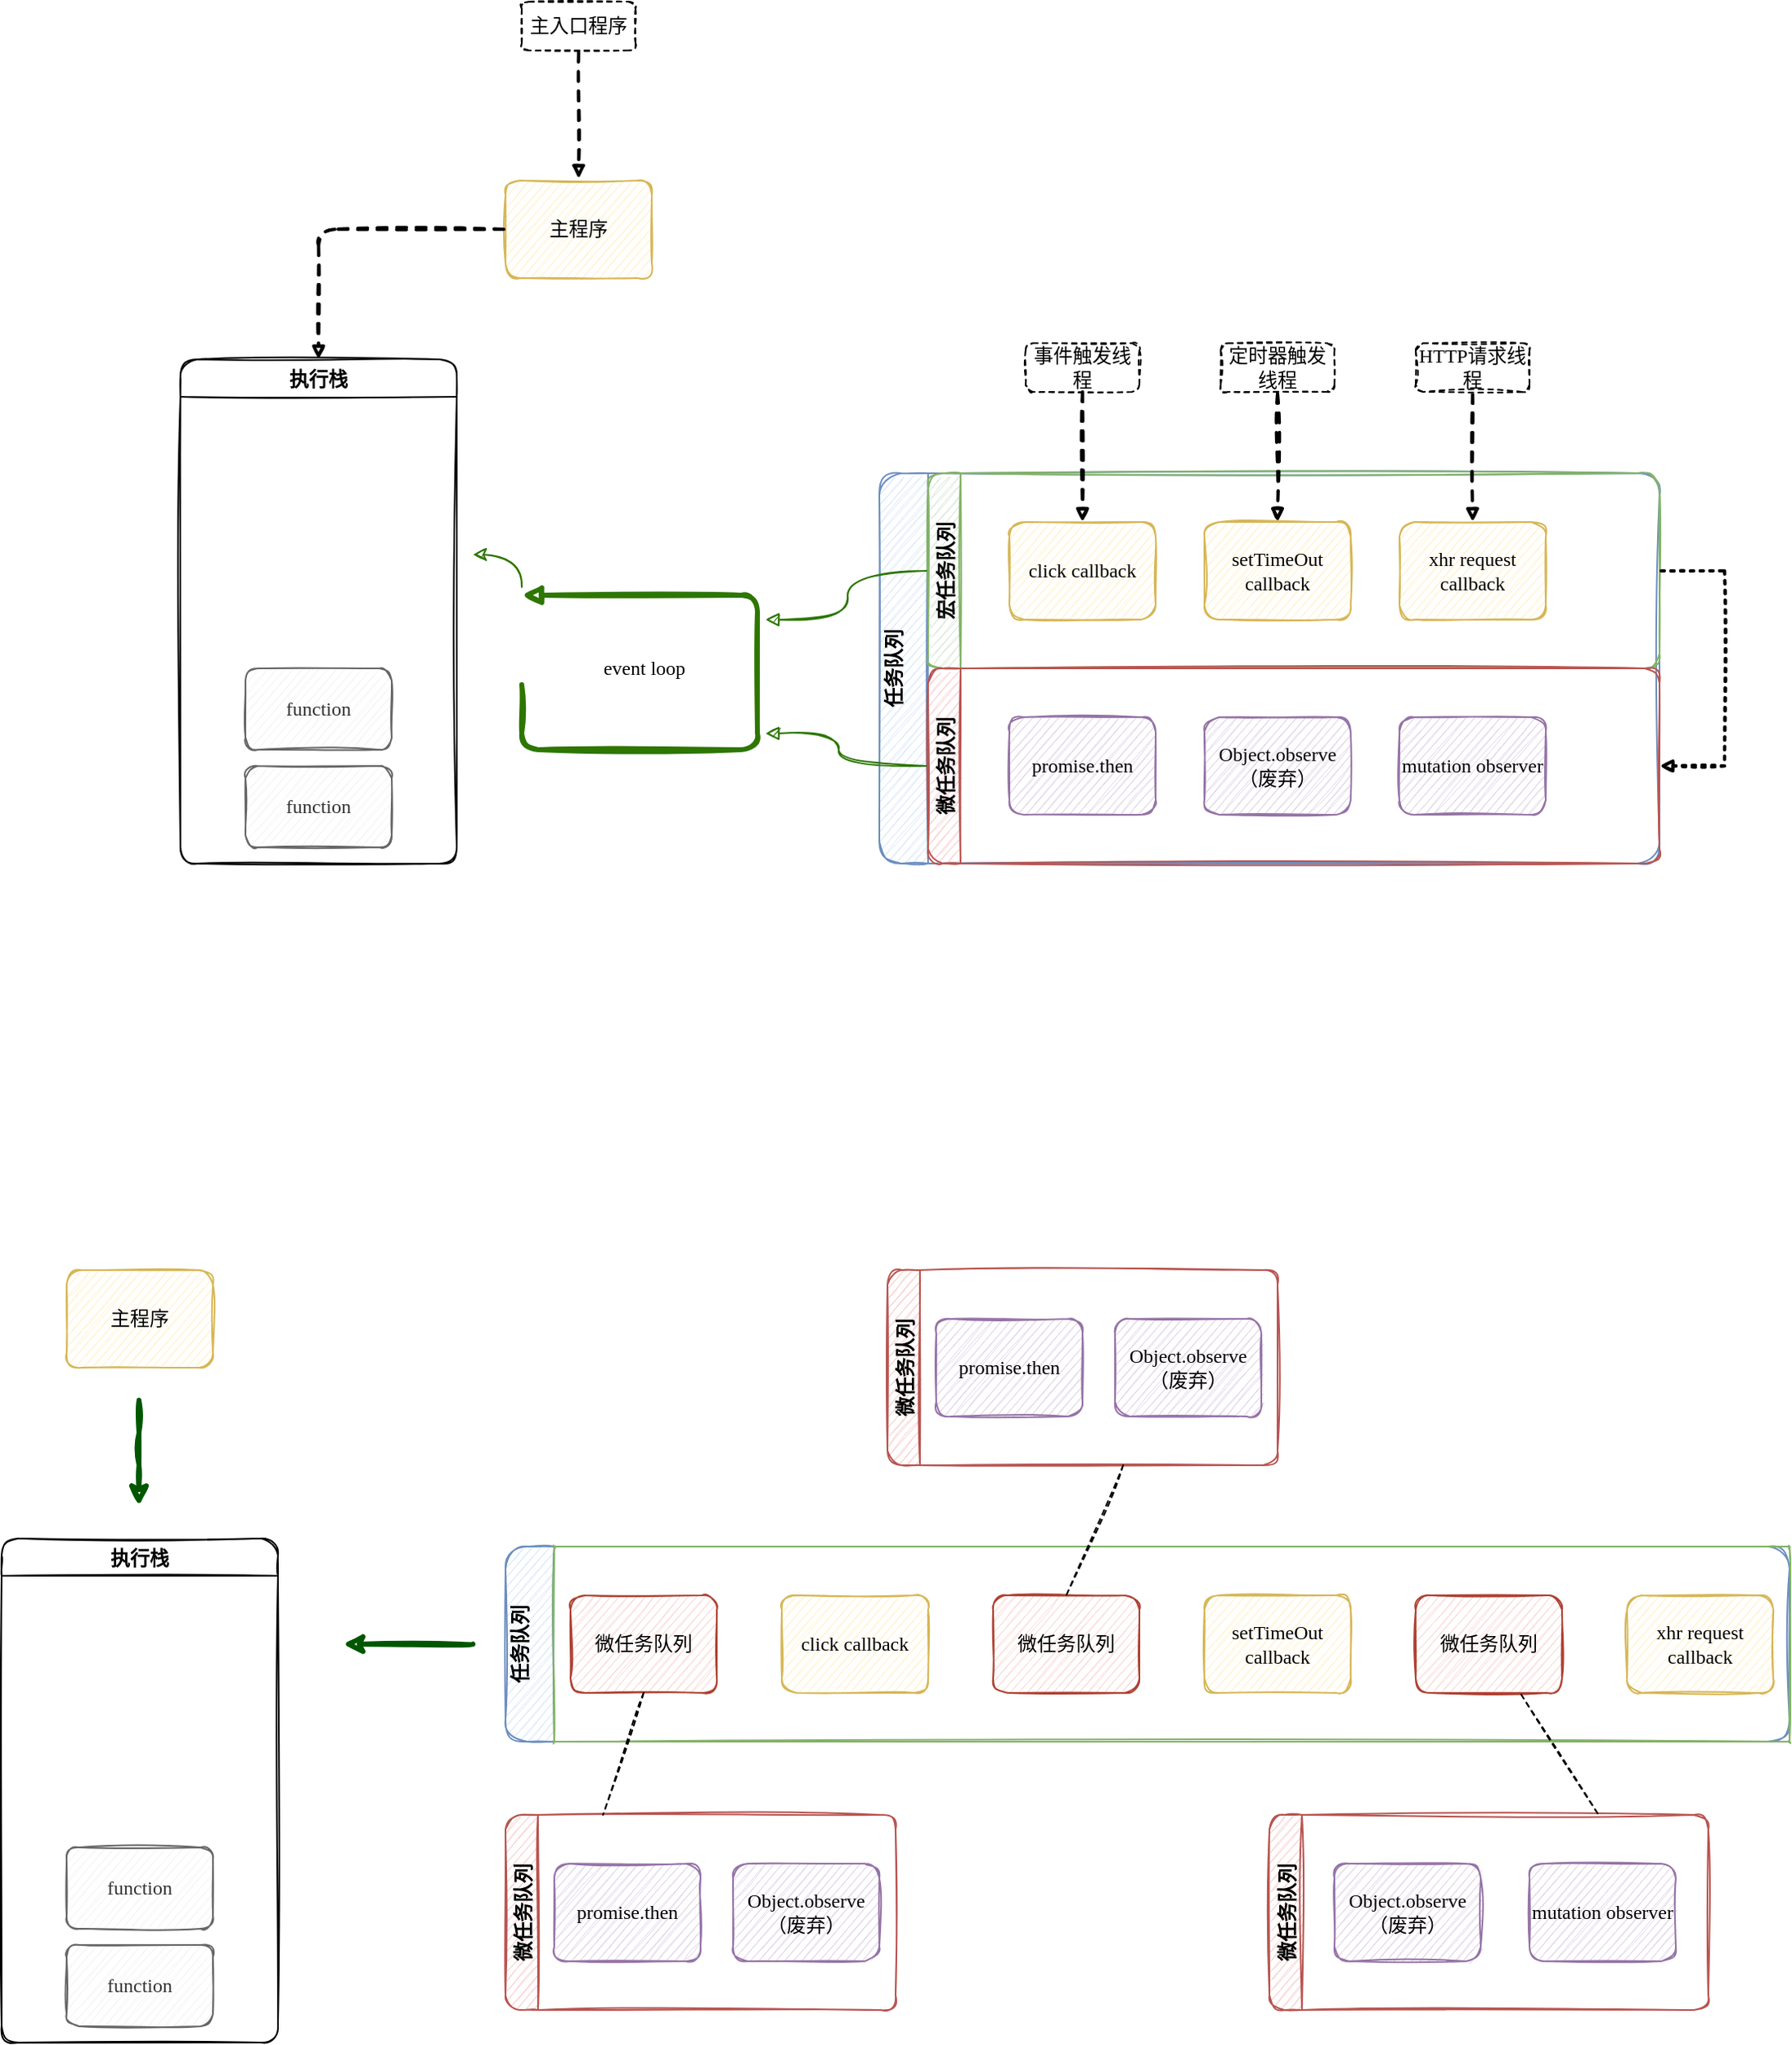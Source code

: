 <mxfile version="15.4.0" type="device"><diagram id="iSm8vgpcfrJE6uvf1arg" name="Page-1"><mxGraphModel dx="1106" dy="852" grid="1" gridSize="10" guides="1" tooltips="1" connect="1" arrows="1" fold="1" page="1" pageScale="1" pageWidth="1200" pageHeight="1920" math="0" shadow="0"><root><mxCell id="0"/><mxCell id="1" parent="0"/><mxCell id="31snEfwx6MOWvKtCO46y-2" value="任务队列&#10;" style="swimlane;childLayout=stackLayout;resizeParent=1;resizeParentMax=0;horizontal=0;startSize=30;horizontalStack=0;sketch=1;fillColor=#dae8fc;strokeColor=#6c8ebf;rounded=1;fontFamily=Comic Sans MS;" vertex="1" parent="1"><mxGeometry x="610" y="420" width="480" height="240" as="geometry"><mxRectangle x="610" y="420" width="30" height="70" as="alternateBounds"/></mxGeometry></mxCell><mxCell id="31snEfwx6MOWvKtCO46y-3" value="宏任务队列" style="swimlane;startSize=20;horizontal=0;sketch=1;fillColor=#d5e8d4;strokeColor=#82b366;rounded=1;fontFamily=Comic Sans MS;" vertex="1" parent="31snEfwx6MOWvKtCO46y-2"><mxGeometry x="30" width="450" height="120" as="geometry"/></mxCell><mxCell id="31snEfwx6MOWvKtCO46y-1" value="主程序" style="whiteSpace=wrap;html=1;fillColor=#fff2cc;strokeColor=#d6b656;sketch=1;rounded=1;fontFamily=Comic Sans MS;" vertex="1" parent="31snEfwx6MOWvKtCO46y-3"><mxGeometry x="-260" y="-180" width="90" height="60" as="geometry"/></mxCell><mxCell id="31snEfwx6MOWvKtCO46y-6" value="click callback" style="whiteSpace=wrap;html=1;fillColor=#fff2cc;strokeColor=#d6b656;sketch=1;rounded=1;fontFamily=Comic Sans MS;" vertex="1" parent="31snEfwx6MOWvKtCO46y-3"><mxGeometry x="50" y="30" width="90" height="60" as="geometry"/></mxCell><mxCell id="31snEfwx6MOWvKtCO46y-7" value="setTimeOut&lt;br&gt;callback" style="whiteSpace=wrap;html=1;fillColor=#fff2cc;strokeColor=#d6b656;sketch=1;rounded=1;fontFamily=Comic Sans MS;" vertex="1" parent="31snEfwx6MOWvKtCO46y-3"><mxGeometry x="170" y="30" width="90" height="60" as="geometry"/></mxCell><mxCell id="31snEfwx6MOWvKtCO46y-8" value="xhr request&lt;br&gt;callback" style="whiteSpace=wrap;html=1;fillColor=#fff2cc;strokeColor=#d6b656;sketch=1;rounded=1;fontFamily=Comic Sans MS;" vertex="1" parent="31snEfwx6MOWvKtCO46y-3"><mxGeometry x="290" y="30" width="90" height="60" as="geometry"/></mxCell><mxCell id="31snEfwx6MOWvKtCO46y-4" value="微任务队列" style="swimlane;startSize=20;horizontal=0;sketch=1;fillColor=#f8cecc;strokeColor=#b85450;rounded=1;fontFamily=Comic Sans MS;" vertex="1" parent="31snEfwx6MOWvKtCO46y-2"><mxGeometry x="30" y="120" width="450" height="120" as="geometry"/></mxCell><mxCell id="31snEfwx6MOWvKtCO46y-9" value="promise.then" style="whiteSpace=wrap;html=1;fillColor=#e1d5e7;strokeColor=#9673a6;sketch=1;rounded=1;fontFamily=Comic Sans MS;" vertex="1" parent="31snEfwx6MOWvKtCO46y-4"><mxGeometry x="50" y="30" width="90" height="60" as="geometry"/></mxCell><mxCell id="31snEfwx6MOWvKtCO46y-10" value="Object.observe （废弃）" style="whiteSpace=wrap;html=1;fillColor=#e1d5e7;strokeColor=#9673a6;sketch=1;rounded=1;fontFamily=Comic Sans MS;" vertex="1" parent="31snEfwx6MOWvKtCO46y-4"><mxGeometry x="170" y="30" width="90" height="60" as="geometry"/></mxCell><mxCell id="31snEfwx6MOWvKtCO46y-11" value="mutation observer" style="whiteSpace=wrap;html=1;fillColor=#e1d5e7;strokeColor=#9673a6;sketch=1;rounded=1;fontFamily=Comic Sans MS;" vertex="1" parent="31snEfwx6MOWvKtCO46y-4"><mxGeometry x="290" y="30" width="90" height="60" as="geometry"/></mxCell><mxCell id="31snEfwx6MOWvKtCO46y-13" value="" style="endArrow=block;html=1;sketch=1;edgeStyle=orthogonalEdgeStyle;fillColor=#60a917;strokeColor=#2D7600;endFill=1;strokeWidth=3;fontFamily=Comic Sans MS;jumpStyle=none;" edge="1" parent="1"><mxGeometry width="50" height="50" relative="1" as="geometry"><mxPoint x="390" y="550" as="sourcePoint"/><mxPoint x="390" y="495" as="targetPoint"/><Array as="points"><mxPoint x="390" y="590"/><mxPoint x="535" y="590"/><mxPoint x="535" y="495"/></Array></mxGeometry></mxCell><mxCell id="31snEfwx6MOWvKtCO46y-17" value="执行栈" style="swimlane;sketch=1;rounded=1;fontFamily=Comic Sans MS;" vertex="1" parent="1"><mxGeometry x="180" y="350" width="170" height="310" as="geometry"/></mxCell><mxCell id="31snEfwx6MOWvKtCO46y-18" value="function" style="whiteSpace=wrap;html=1;sketch=1;fillColor=#f5f5f5;strokeColor=#666666;fontColor=#333333;rounded=1;fontFamily=Comic Sans MS;" vertex="1" parent="31snEfwx6MOWvKtCO46y-17"><mxGeometry x="40" y="250" width="90" height="50" as="geometry"/></mxCell><mxCell id="31snEfwx6MOWvKtCO46y-21" value="function" style="whiteSpace=wrap;html=1;sketch=1;fillColor=#f5f5f5;strokeColor=#666666;fontColor=#333333;rounded=1;fontFamily=Comic Sans MS;" vertex="1" parent="31snEfwx6MOWvKtCO46y-17"><mxGeometry x="40" y="190" width="90" height="50" as="geometry"/></mxCell><mxCell id="31snEfwx6MOWvKtCO46y-28" value="" style="edgeStyle=orthogonalEdgeStyle;sketch=1;orthogonalLoop=1;jettySize=auto;html=1;startSize=1;endSize=4;sourcePerimeterSpacing=1;targetPerimeterSpacing=1;strokeColor=default;strokeWidth=2;endArrow=block;endFill=1;dashed=1;fontFamily=Comic Sans MS;" edge="1" parent="1" source="31snEfwx6MOWvKtCO46y-22" target="31snEfwx6MOWvKtCO46y-1"><mxGeometry relative="1" as="geometry"/></mxCell><mxCell id="31snEfwx6MOWvKtCO46y-22" value="主入口程序" style="whiteSpace=wrap;html=1;sketch=1;dashed=1;rounded=1;fontFamily=Comic Sans MS;" vertex="1" parent="1"><mxGeometry x="390" y="130" width="70" height="30" as="geometry"/></mxCell><mxCell id="31snEfwx6MOWvKtCO46y-32" style="edgeStyle=orthogonalEdgeStyle;sketch=1;orthogonalLoop=1;jettySize=auto;html=1;exitX=0.5;exitY=1;exitDx=0;exitDy=0;dashed=1;endArrow=block;endFill=1;startSize=1;endSize=4;sourcePerimeterSpacing=1;targetPerimeterSpacing=1;strokeColor=default;strokeWidth=2;entryX=0.5;entryY=0;entryDx=0;entryDy=0;fontFamily=Comic Sans MS;" edge="1" parent="1" source="31snEfwx6MOWvKtCO46y-29" target="31snEfwx6MOWvKtCO46y-6"><mxGeometry relative="1" as="geometry"><mxPoint x="725" y="440" as="targetPoint"/></mxGeometry></mxCell><mxCell id="31snEfwx6MOWvKtCO46y-29" value="事件触发线程" style="whiteSpace=wrap;html=1;sketch=1;dashed=1;rounded=1;fontFamily=Comic Sans MS;" vertex="1" parent="1"><mxGeometry x="700" y="340" width="70" height="30" as="geometry"/></mxCell><mxCell id="31snEfwx6MOWvKtCO46y-33" style="edgeStyle=orthogonalEdgeStyle;sketch=1;orthogonalLoop=1;jettySize=auto;html=1;entryX=0.5;entryY=0;entryDx=0;entryDy=0;dashed=1;endArrow=block;endFill=1;startSize=1;endSize=4;sourcePerimeterSpacing=1;targetPerimeterSpacing=1;strokeColor=default;strokeWidth=2;fontFamily=Comic Sans MS;" edge="1" parent="1" source="31snEfwx6MOWvKtCO46y-30" target="31snEfwx6MOWvKtCO46y-7"><mxGeometry relative="1" as="geometry"/></mxCell><mxCell id="31snEfwx6MOWvKtCO46y-30" value="定时器触发线程" style="whiteSpace=wrap;html=1;sketch=1;dashed=1;rounded=1;fontFamily=Comic Sans MS;" vertex="1" parent="1"><mxGeometry x="820" y="340" width="70" height="30" as="geometry"/></mxCell><mxCell id="31snEfwx6MOWvKtCO46y-34" style="edgeStyle=orthogonalEdgeStyle;sketch=1;orthogonalLoop=1;jettySize=auto;html=1;entryX=0.5;entryY=0;entryDx=0;entryDy=0;dashed=1;endArrow=block;endFill=1;startSize=1;endSize=4;sourcePerimeterSpacing=1;targetPerimeterSpacing=1;strokeColor=default;strokeWidth=2;fontFamily=Comic Sans MS;" edge="1" parent="1" source="31snEfwx6MOWvKtCO46y-31" target="31snEfwx6MOWvKtCO46y-8"><mxGeometry relative="1" as="geometry"/></mxCell><mxCell id="31snEfwx6MOWvKtCO46y-31" value="HTTP请求线程" style="whiteSpace=wrap;html=1;sketch=1;dashed=1;rounded=1;fontFamily=Comic Sans MS;" vertex="1" parent="1"><mxGeometry x="940" y="340" width="70" height="30" as="geometry"/></mxCell><mxCell id="31snEfwx6MOWvKtCO46y-36" style="edgeStyle=orthogonalEdgeStyle;sketch=1;orthogonalLoop=1;jettySize=auto;html=1;entryX=0.5;entryY=0;entryDx=0;entryDy=0;dashed=1;endArrow=block;endFill=1;startSize=1;endSize=4;sourcePerimeterSpacing=1;targetPerimeterSpacing=1;strokeColor=default;strokeWidth=2;fontFamily=Comic Sans MS;" edge="1" parent="1" source="31snEfwx6MOWvKtCO46y-1" target="31snEfwx6MOWvKtCO46y-17"><mxGeometry relative="1" as="geometry"/></mxCell><mxCell id="31snEfwx6MOWvKtCO46y-37" value="event loop&lt;br&gt;" style="text;html=1;align=center;verticalAlign=middle;resizable=0;points=[];autosize=1;strokeColor=none;fillColor=none;fontFamily=Comic Sans MS;" vertex="1" parent="1"><mxGeometry x="430" y="530" width="70" height="20" as="geometry"/></mxCell><mxCell id="31snEfwx6MOWvKtCO46y-39" style="edgeStyle=orthogonalEdgeStyle;rounded=0;sketch=1;orthogonalLoop=1;jettySize=auto;html=1;dashed=1;endArrow=block;endFill=1;startSize=1;endSize=4;sourcePerimeterSpacing=1;targetPerimeterSpacing=1;strokeColor=default;strokeWidth=2;dashPattern=1 2;fontFamily=Comic Sans MS;" edge="1" parent="1" source="31snEfwx6MOWvKtCO46y-3"><mxGeometry relative="1" as="geometry"><mxPoint x="1090" y="600" as="targetPoint"/><Array as="points"><mxPoint x="1130" y="480"/><mxPoint x="1130" y="600"/></Array></mxGeometry></mxCell><mxCell id="31snEfwx6MOWvKtCO46y-41" style="edgeStyle=orthogonalEdgeStyle;sketch=1;jumpStyle=none;orthogonalLoop=1;jettySize=auto;html=1;fontFamily=Comic Sans MS;endArrow=block;endFill=1;sourcePerimeterSpacing=1;targetPerimeterSpacing=1;strokeColor=#2D7600;strokeWidth=1;curved=1;fillColor=#60a917;" edge="1" parent="1" source="31snEfwx6MOWvKtCO46y-4"><mxGeometry relative="1" as="geometry"><mxPoint x="540" y="580" as="targetPoint"/><Array as="points"><mxPoint x="585" y="600"/><mxPoint x="585" y="580"/></Array></mxGeometry></mxCell><mxCell id="31snEfwx6MOWvKtCO46y-42" style="edgeStyle=orthogonalEdgeStyle;curved=1;sketch=1;jumpStyle=none;orthogonalLoop=1;jettySize=auto;html=1;fontFamily=Comic Sans MS;endArrow=block;endFill=1;sourcePerimeterSpacing=1;targetPerimeterSpacing=1;strokeColor=#2D7600;strokeWidth=1;fillColor=#60a917;" edge="1" parent="1" source="31snEfwx6MOWvKtCO46y-3"><mxGeometry relative="1" as="geometry"><mxPoint x="540" y="510" as="targetPoint"/></mxGeometry></mxCell><mxCell id="31snEfwx6MOWvKtCO46y-44" value="" style="curved=1;endArrow=classic;html=1;sketch=1;fontFamily=Comic Sans MS;sourcePerimeterSpacing=1;targetPerimeterSpacing=1;strokeColor=#2D7600;strokeWidth=1;edgeStyle=orthogonalEdgeStyle;jumpStyle=none;fillColor=#60a917;" edge="1" parent="1"><mxGeometry width="50" height="50" relative="1" as="geometry"><mxPoint x="390" y="490" as="sourcePoint"/><mxPoint x="360" y="470" as="targetPoint"/><Array as="points"><mxPoint x="390" y="470"/></Array></mxGeometry></mxCell><mxCell id="31snEfwx6MOWvKtCO46y-48" value="微任务队列" style="swimlane;startSize=20;horizontal=0;sketch=1;fillColor=#f8cecc;strokeColor=#b85450;rounded=1;fontFamily=Comic Sans MS;" vertex="1" parent="1"><mxGeometry x="615" y="910" width="240" height="120" as="geometry"/></mxCell><mxCell id="31snEfwx6MOWvKtCO46y-49" value="promise.then" style="whiteSpace=wrap;html=1;fillColor=#e1d5e7;strokeColor=#9673a6;sketch=1;rounded=1;fontFamily=Comic Sans MS;" vertex="1" parent="31snEfwx6MOWvKtCO46y-48"><mxGeometry x="30" y="30" width="90" height="60" as="geometry"/></mxCell><mxCell id="31snEfwx6MOWvKtCO46y-50" value="Object.observe （废弃）" style="whiteSpace=wrap;html=1;fillColor=#e1d5e7;strokeColor=#9673a6;sketch=1;rounded=1;fontFamily=Comic Sans MS;" vertex="1" parent="31snEfwx6MOWvKtCO46y-48"><mxGeometry x="140" y="30" width="90" height="60" as="geometry"/></mxCell><mxCell id="31snEfwx6MOWvKtCO46y-54" value="执行栈" style="swimlane;sketch=1;rounded=1;fontFamily=Comic Sans MS;" vertex="1" parent="1"><mxGeometry x="70" y="1075" width="170" height="310" as="geometry"/></mxCell><mxCell id="31snEfwx6MOWvKtCO46y-55" value="function" style="whiteSpace=wrap;html=1;sketch=1;fillColor=#f5f5f5;strokeColor=#666666;fontColor=#333333;rounded=1;fontFamily=Comic Sans MS;" vertex="1" parent="31snEfwx6MOWvKtCO46y-54"><mxGeometry x="40" y="250" width="90" height="50" as="geometry"/></mxCell><mxCell id="31snEfwx6MOWvKtCO46y-56" value="function" style="whiteSpace=wrap;html=1;sketch=1;fillColor=#f5f5f5;strokeColor=#666666;fontColor=#333333;rounded=1;fontFamily=Comic Sans MS;" vertex="1" parent="31snEfwx6MOWvKtCO46y-54"><mxGeometry x="40" y="190" width="90" height="50" as="geometry"/></mxCell><mxCell id="31snEfwx6MOWvKtCO46y-104" style="edgeStyle=none;sketch=1;jumpStyle=none;orthogonalLoop=1;jettySize=auto;html=1;fontFamily=Comic Sans MS;startArrow=none;startFill=0;endArrow=classic;endFill=1;sourcePerimeterSpacing=0;targetPerimeterSpacing=0;strokeColor=#005700;strokeWidth=3;curved=1;fillColor=#008a00;" edge="1" parent="1"><mxGeometry relative="1" as="geometry"><mxPoint x="280" y="1140" as="targetPoint"/><mxPoint x="360" y="1140" as="sourcePoint"/></mxGeometry></mxCell><mxCell id="31snEfwx6MOWvKtCO46y-82" value="任务队列&#10;" style="swimlane;childLayout=stackLayout;resizeParent=1;resizeParentMax=0;horizontal=0;startSize=30;horizontalStack=0;sketch=1;fillColor=#dae8fc;strokeColor=#6c8ebf;rounded=1;fontFamily=Comic Sans MS;" vertex="1" parent="1"><mxGeometry x="380" y="1080" width="790" height="120" as="geometry"><mxRectangle x="610" y="420" width="30" height="70" as="alternateBounds"/></mxGeometry></mxCell><mxCell id="31snEfwx6MOWvKtCO46y-83" value="" style="swimlane;startSize=0;horizontal=0;sketch=1;fillColor=#d5e8d4;strokeColor=#82b366;rounded=1;fontFamily=Comic Sans MS;" vertex="1" parent="31snEfwx6MOWvKtCO46y-82"><mxGeometry x="30" width="760" height="120" as="geometry"/></mxCell><mxCell id="31snEfwx6MOWvKtCO46y-85" value="click callback" style="whiteSpace=wrap;html=1;fillColor=#fff2cc;strokeColor=#d6b656;sketch=1;rounded=1;fontFamily=Comic Sans MS;" vertex="1" parent="31snEfwx6MOWvKtCO46y-83"><mxGeometry x="140" y="30" width="90" height="60" as="geometry"/></mxCell><mxCell id="31snEfwx6MOWvKtCO46y-86" value="setTimeOut&lt;br&gt;callback" style="whiteSpace=wrap;html=1;fillColor=#fff2cc;strokeColor=#d6b656;sketch=1;rounded=1;fontFamily=Comic Sans MS;" vertex="1" parent="31snEfwx6MOWvKtCO46y-83"><mxGeometry x="400" y="30" width="90" height="60" as="geometry"/></mxCell><mxCell id="31snEfwx6MOWvKtCO46y-87" value="xhr request&lt;br&gt;callback" style="whiteSpace=wrap;html=1;fillColor=#fff2cc;strokeColor=#d6b656;sketch=1;rounded=1;fontFamily=Comic Sans MS;" vertex="1" parent="31snEfwx6MOWvKtCO46y-83"><mxGeometry x="660" y="30" width="90" height="60" as="geometry"/></mxCell><mxCell id="31snEfwx6MOWvKtCO46y-92" value="微任务队列" style="whiteSpace=wrap;html=1;fillColor=#fad9d5;strokeColor=#ae4132;sketch=1;rounded=1;fontFamily=Comic Sans MS;" vertex="1" parent="31snEfwx6MOWvKtCO46y-83"><mxGeometry x="270" y="30" width="90" height="60" as="geometry"/></mxCell><mxCell id="31snEfwx6MOWvKtCO46y-93" value="微任务队列" style="whiteSpace=wrap;html=1;fillColor=#fad9d5;strokeColor=#ae4132;sketch=1;rounded=1;fontFamily=Comic Sans MS;" vertex="1" parent="31snEfwx6MOWvKtCO46y-83"><mxGeometry x="530" y="30" width="90" height="60" as="geometry"/></mxCell><mxCell id="31snEfwx6MOWvKtCO46y-108" value="微任务队列" style="whiteSpace=wrap;html=1;fillColor=#fad9d5;strokeColor=#ae4132;sketch=1;rounded=1;fontFamily=Comic Sans MS;" vertex="1" parent="31snEfwx6MOWvKtCO46y-83"><mxGeometry x="10" y="30" width="90" height="60" as="geometry"/></mxCell><mxCell id="31snEfwx6MOWvKtCO46y-96" value="微任务队列" style="swimlane;startSize=20;horizontal=0;sketch=1;fillColor=#f8cecc;strokeColor=#b85450;rounded=1;fontFamily=Comic Sans MS;" vertex="1" parent="1"><mxGeometry x="850" y="1245" width="270" height="120" as="geometry"/></mxCell><mxCell id="31snEfwx6MOWvKtCO46y-98" value="Object.observe （废弃）" style="whiteSpace=wrap;html=1;fillColor=#e1d5e7;strokeColor=#9673a6;sketch=1;rounded=1;fontFamily=Comic Sans MS;" vertex="1" parent="31snEfwx6MOWvKtCO46y-96"><mxGeometry x="40" y="30" width="90" height="60" as="geometry"/></mxCell><mxCell id="31snEfwx6MOWvKtCO46y-95" value="mutation observer" style="whiteSpace=wrap;html=1;fillColor=#e1d5e7;strokeColor=#9673a6;sketch=1;rounded=1;fontFamily=Comic Sans MS;" vertex="1" parent="31snEfwx6MOWvKtCO46y-96"><mxGeometry x="160" y="30" width="90" height="60" as="geometry"/></mxCell><mxCell id="31snEfwx6MOWvKtCO46y-102" style="edgeStyle=none;rounded=0;sketch=1;jumpStyle=none;orthogonalLoop=1;jettySize=auto;html=1;entryX=0.75;entryY=0;entryDx=0;entryDy=0;dashed=1;fontFamily=Comic Sans MS;endArrow=none;endFill=0;sourcePerimeterSpacing=1;targetPerimeterSpacing=1;strokeColor=default;strokeWidth=1;" edge="1" parent="1" source="31snEfwx6MOWvKtCO46y-93" target="31snEfwx6MOWvKtCO46y-96"><mxGeometry relative="1" as="geometry"/></mxCell><mxCell id="31snEfwx6MOWvKtCO46y-107" style="edgeStyle=orthogonalEdgeStyle;sketch=1;jumpStyle=none;orthogonalLoop=1;jettySize=auto;html=1;fontFamily=Comic Sans MS;startArrow=none;startFill=0;endArrow=classic;endFill=1;sourcePerimeterSpacing=0;targetPerimeterSpacing=0;strokeColor=#005700;strokeWidth=3;fillColor=#008a00;" edge="1" parent="1"><mxGeometry relative="1" as="geometry"><mxPoint x="154.5" y="990" as="sourcePoint"/><mxPoint x="154.5" y="1055" as="targetPoint"/><Array as="points"><mxPoint x="155" y="1020"/><mxPoint x="155" y="1020"/></Array></mxGeometry></mxCell><mxCell id="31snEfwx6MOWvKtCO46y-84" value="主程序" style="whiteSpace=wrap;html=1;fillColor=#fff2cc;strokeColor=#d6b656;sketch=1;rounded=1;fontFamily=Comic Sans MS;" vertex="1" parent="1"><mxGeometry x="110" y="910" width="90" height="60" as="geometry"/></mxCell><mxCell id="31snEfwx6MOWvKtCO46y-109" value="微任务队列" style="swimlane;startSize=20;horizontal=0;sketch=1;fillColor=#f8cecc;strokeColor=#b85450;rounded=1;fontFamily=Comic Sans MS;" vertex="1" parent="1"><mxGeometry x="380" y="1245" width="240" height="120" as="geometry"/></mxCell><mxCell id="31snEfwx6MOWvKtCO46y-110" value="promise.then" style="whiteSpace=wrap;html=1;fillColor=#e1d5e7;strokeColor=#9673a6;sketch=1;rounded=1;fontFamily=Comic Sans MS;" vertex="1" parent="31snEfwx6MOWvKtCO46y-109"><mxGeometry x="30" y="30" width="90" height="60" as="geometry"/></mxCell><mxCell id="31snEfwx6MOWvKtCO46y-111" value="Object.observe （废弃）" style="whiteSpace=wrap;html=1;fillColor=#e1d5e7;strokeColor=#9673a6;sketch=1;rounded=1;fontFamily=Comic Sans MS;" vertex="1" parent="31snEfwx6MOWvKtCO46y-109"><mxGeometry x="140" y="30" width="90" height="60" as="geometry"/></mxCell><mxCell id="31snEfwx6MOWvKtCO46y-116" style="edgeStyle=none;rounded=0;sketch=1;jumpStyle=none;orthogonalLoop=1;jettySize=auto;html=1;dashed=1;fontFamily=Comic Sans MS;endArrow=none;endFill=0;sourcePerimeterSpacing=1;targetPerimeterSpacing=1;strokeColor=default;strokeWidth=1;exitX=0.5;exitY=1;exitDx=0;exitDy=0;" edge="1" parent="1" source="31snEfwx6MOWvKtCO46y-108"><mxGeometry relative="1" as="geometry"><mxPoint x="529.999" y="1176" as="sourcePoint"/><mxPoint x="440" y="1245" as="targetPoint"/></mxGeometry></mxCell><mxCell id="31snEfwx6MOWvKtCO46y-117" style="edgeStyle=none;rounded=0;sketch=1;jumpStyle=none;orthogonalLoop=1;jettySize=auto;html=1;entryX=0.5;entryY=0;entryDx=0;entryDy=0;dashed=1;fontFamily=Comic Sans MS;endArrow=none;endFill=0;sourcePerimeterSpacing=1;targetPerimeterSpacing=1;strokeColor=default;strokeWidth=1;" edge="1" parent="1" target="31snEfwx6MOWvKtCO46y-92"><mxGeometry relative="1" as="geometry"><mxPoint x="759.999" y="1030" as="sourcePoint"/><mxPoint x="660" y="1104" as="targetPoint"/></mxGeometry></mxCell></root></mxGraphModel></diagram></mxfile>